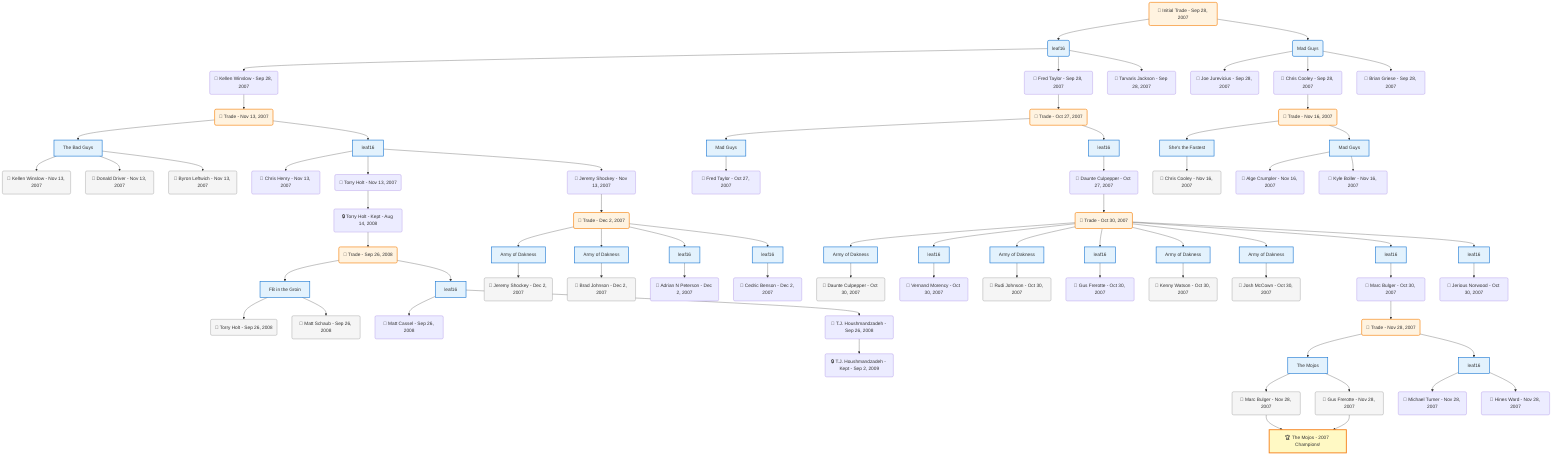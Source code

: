 flowchart TD

    TRADE_MAIN("🔄 Initial Trade - Sep 28, 2007")
    TEAM_1("leaf16")
    TEAM_2("Mad Guys")
    NODE_a6533d71-fd41-468f-8038-1a3b2087ef9a("🔄 Kellen Winslow - Sep 28, 2007")
    TRADE_9b5be223-65c6-4e67-81aa-bf74a216f43c_3("🔄 Trade - Nov 13, 2007")
    TEAM_b2220d1a-ff75-4622-9757-09978901110f_4["The Bad Guys"]
    NODE_f3a5def4-6718-4be8-a11d-371f311c5926("🔄 Kellen Winslow - Nov 13, 2007")
    NODE_4885f9a1-52d3-41d2-940f-3b414e516ab3("🔄 Donald Driver - Nov 13, 2007")
    NODE_344bf1c8-a132-42c1-a642-9bc57339b2ec("🔄 Byron Leftwich - Nov 13, 2007")
    TEAM_66fb98f4-89a7-45f9-893a-b41d71e6249d_5["leaf16"]
    NODE_d3dd2fbf-71c8-477f-839b-3d01fb245397("🔄 Chris Henry - Nov 13, 2007")
    NODE_3542e431-85da-4579-9b46-46cf55164a3b("🔄 Torry Holt - Nov 13, 2007")
    NODE_ae552024-56ca-4748-93cd-47818a8212a1("🔒 Torry Holt - Kept - Aug 14, 2008")
    TRADE_2d9c9ca5-03fb-45d9-b75e-4b8e6390e233_6("🔄 Trade - Sep 26, 2008")
    TEAM_f483ecf1-cd17-4991-854b-e52dfc957b45_7["FB in the Groin"]
    NODE_3c4c1045-0f0e-476c-aa84-d71204a0019c("🔄 Torry Holt - Sep 26, 2008")
    NODE_80fe1479-fb68-49b5-9a77-a2f7643490f1("🔄 Matt Schaub - Sep 26, 2008")
    TEAM_66fb98f4-89a7-45f9-893a-b41d71e6249d_8["leaf16"]
    NODE_f6283f98-d4e0-4556-ba50-3b9c539e38a9("🔄 Matt Cassel - Sep 26, 2008")
    NODE_b4480c41-fd86-467f-a24b-fb59f08029b3("🔄 T.J. Houshmandzadeh - Sep 26, 2008")
    NODE_f4d0e011-bc28-4b46-b217-2e1028779dc1("🔒 T.J. Houshmandzadeh - Kept - Sep 2, 2009")
    NODE_27f63d9e-131c-4aaa-a89f-d906e366365e("🔄 Jeremy Shockey - Nov 13, 2007")
    TRADE_a8858d3e-5784-433d-a9c2-e70b9d3074fd_9("🔄 Trade - Dec 2, 2007")
    TEAM_40f7599b-e68f-4bf4-9553-bf7e10924635_10["Army of Dakness"]
    NODE_f0478f46-4cc2-4b3d-9c0b-64c510c19e50("🔄 Jeremy Shockey - Dec 2, 2007")
    TEAM_40f7599b-e68f-4bf4-9553-bf7e10924635_11["Army of Dakness"]
    NODE_54b224c4-8273-469b-8dcc-06171bff5694("🔄 Brad Johnson - Dec 2, 2007")
    TEAM_66fb98f4-89a7-45f9-893a-b41d71e6249d_12["leaf16"]
    NODE_5cfca515-e52a-465d-88b6-4665adffc2b2("🔄 Adrian N Peterson - Dec 2, 2007")
    TEAM_66fb98f4-89a7-45f9-893a-b41d71e6249d_13["leaf16"]
    NODE_c01021a8-364f-44ae-85ee-edb0b66a6f95("🔄 Cedric Benson - Dec 2, 2007")
    NODE_0ea5d6d6-cc77-41b5-9a83-4d474fea7709("🔄 Fred Taylor - Sep 28, 2007")
    TRADE_d82814c6-efe8-490e-b050-0827437467f5_14("🔄 Trade - Oct 27, 2007")
    TEAM_f5908944-6efd-40eb-af54-6c53004e0e2f_15["Mad Guys"]
    NODE_7c19adeb-a389-46dd-b0ce-fd57c985fe12("🔄 Fred Taylor - Oct 27, 2007")
    TEAM_66fb98f4-89a7-45f9-893a-b41d71e6249d_16["leaf16"]
    NODE_40344948-41af-46d8-aa96-162bd5375742("🔄 Daunte Culpepper - Oct 27, 2007")
    TRADE_3ba6d3f7-b32c-48fd-83d0-e6f958962ebd_17("🔄 Trade - Oct 30, 2007")
    TEAM_40f7599b-e68f-4bf4-9553-bf7e10924635_18["Army of Dakness"]
    NODE_e320ce44-623c-45ea-a7a0-b8375ec9e2a6("🔄 Daunte Culpepper - Oct 30, 2007")
    TEAM_66fb98f4-89a7-45f9-893a-b41d71e6249d_19["leaf16"]
    NODE_6b7d0d16-a554-4a66-9a7d-1f82dab81c94("🔄 Vernand Morency - Oct 30, 2007")
    TEAM_40f7599b-e68f-4bf4-9553-bf7e10924635_20["Army of Dakness"]
    NODE_cd588bba-9f3b-4982-97a9-21d8e659001a("🔄 Rudi Johnson - Oct 30, 2007")
    TEAM_66fb98f4-89a7-45f9-893a-b41d71e6249d_21["leaf16"]
    NODE_c3373911-6968-4da0-abca-74ddc96509db("🔄 Gus Frerotte - Oct 30, 2007")
    TEAM_40f7599b-e68f-4bf4-9553-bf7e10924635_22["Army of Dakness"]
    NODE_e6fb1caa-fd04-456c-a290-a9960e7af4db("🔄 Kenny Watson - Oct 30, 2007")
    TEAM_40f7599b-e68f-4bf4-9553-bf7e10924635_23["Army of Dakness"]
    NODE_a94b4337-5541-4f47-89a2-dfd3b60420ed("🔄 Josh McCown - Oct 30, 2007")
    TEAM_66fb98f4-89a7-45f9-893a-b41d71e6249d_24["leaf16"]
    NODE_3c7556b8-ad3f-4124-8e6a-e55611c550c6("🔄 Marc Bulger - Oct 30, 2007")
    TRADE_3a8d80a6-db8a-4d63-98e8-c495b5e26639_25("🔄 Trade - Nov 28, 2007")
    TEAM_bbe2d0ad-54cf-4c22-be82-b2a5f262a157_26["The Mojos"]
    NODE_4103b6d7-a28f-4a7d-8b6a-1ce4f5695239("🔄 Marc Bulger - Nov 28, 2007")
    CHAMP_bbe2d0ad-54cf-4c22-be82-b2a5f262a157_2007["🏆 The Mojos - 2007 Champions!"]
    NODE_420928ec-cddd-4579-b112-ce77f0f2fd56("🔄 Gus Frerotte - Nov 28, 2007")
    TEAM_66fb98f4-89a7-45f9-893a-b41d71e6249d_27["leaf16"]
    NODE_d8df4f38-ad56-4192-a87e-5ff6f2166d58("🔄 Michael Turner - Nov 28, 2007")
    NODE_91e372ce-59bc-47bb-9e88-cf79be62c936("🔄 Hines Ward - Nov 28, 2007")
    TEAM_66fb98f4-89a7-45f9-893a-b41d71e6249d_28["leaf16"]
    NODE_1975f832-ebf8-4e01-90a1-fe0025cce2cd("🔄 Jerious Norwood - Oct 30, 2007")
    NODE_dc31f765-b843-4d96-8595-60e30846c6e3("🔄 Joe Jurevicius - Sep 28, 2007")
    NODE_96784880-9392-4def-b707-64931900e130("🔄 Tarvaris Jackson - Sep 28, 2007")
    NODE_3e834071-e94a-4f99-83c7-b34551f6ceec("🔄 Chris Cooley - Sep 28, 2007")
    TRADE_f2af289f-bcd0-4cc3-b282-34caa5fbc5af_29("🔄 Trade - Nov 16, 2007")
    TEAM_4449259f-64af-44fd-9235-1facc0926234_30["She's the Fastest"]
    NODE_4905cfb4-f8bb-4be6-aac1-7a80e9744fc6("🔄 Chris Cooley - Nov 16, 2007")
    TEAM_f5908944-6efd-40eb-af54-6c53004e0e2f_31["Mad Guys"]
    NODE_2968b211-6807-4585-8ee9-1c2febd14e73("🔄 Alge Crumpler - Nov 16, 2007")
    NODE_6a83272e-31f3-4092-932d-b86963be4505("🔄 Kyle Boller - Nov 16, 2007")
    NODE_d7169586-9700-4945-8026-f47083e4aefd("🔄 Brian Griese - Sep 28, 2007")

    TRADE_MAIN --> TEAM_1
    TRADE_MAIN --> TEAM_2
    TEAM_1 --> NODE_a6533d71-fd41-468f-8038-1a3b2087ef9a
    NODE_a6533d71-fd41-468f-8038-1a3b2087ef9a --> TRADE_9b5be223-65c6-4e67-81aa-bf74a216f43c_3
    TRADE_9b5be223-65c6-4e67-81aa-bf74a216f43c_3 --> TEAM_b2220d1a-ff75-4622-9757-09978901110f_4
    TEAM_b2220d1a-ff75-4622-9757-09978901110f_4 --> NODE_f3a5def4-6718-4be8-a11d-371f311c5926
    TEAM_b2220d1a-ff75-4622-9757-09978901110f_4 --> NODE_4885f9a1-52d3-41d2-940f-3b414e516ab3
    TEAM_b2220d1a-ff75-4622-9757-09978901110f_4 --> NODE_344bf1c8-a132-42c1-a642-9bc57339b2ec
    TRADE_9b5be223-65c6-4e67-81aa-bf74a216f43c_3 --> TEAM_66fb98f4-89a7-45f9-893a-b41d71e6249d_5
    TEAM_66fb98f4-89a7-45f9-893a-b41d71e6249d_5 --> NODE_d3dd2fbf-71c8-477f-839b-3d01fb245397
    TEAM_66fb98f4-89a7-45f9-893a-b41d71e6249d_5 --> NODE_3542e431-85da-4579-9b46-46cf55164a3b
    NODE_3542e431-85da-4579-9b46-46cf55164a3b --> NODE_ae552024-56ca-4748-93cd-47818a8212a1
    NODE_ae552024-56ca-4748-93cd-47818a8212a1 --> TRADE_2d9c9ca5-03fb-45d9-b75e-4b8e6390e233_6
    TRADE_2d9c9ca5-03fb-45d9-b75e-4b8e6390e233_6 --> TEAM_f483ecf1-cd17-4991-854b-e52dfc957b45_7
    TEAM_f483ecf1-cd17-4991-854b-e52dfc957b45_7 --> NODE_3c4c1045-0f0e-476c-aa84-d71204a0019c
    TEAM_f483ecf1-cd17-4991-854b-e52dfc957b45_7 --> NODE_80fe1479-fb68-49b5-9a77-a2f7643490f1
    TRADE_2d9c9ca5-03fb-45d9-b75e-4b8e6390e233_6 --> TEAM_66fb98f4-89a7-45f9-893a-b41d71e6249d_8
    TEAM_66fb98f4-89a7-45f9-893a-b41d71e6249d_8 --> NODE_f6283f98-d4e0-4556-ba50-3b9c539e38a9
    TEAM_66fb98f4-89a7-45f9-893a-b41d71e6249d_8 --> NODE_b4480c41-fd86-467f-a24b-fb59f08029b3
    NODE_b4480c41-fd86-467f-a24b-fb59f08029b3 --> NODE_f4d0e011-bc28-4b46-b217-2e1028779dc1
    TEAM_66fb98f4-89a7-45f9-893a-b41d71e6249d_5 --> NODE_27f63d9e-131c-4aaa-a89f-d906e366365e
    NODE_27f63d9e-131c-4aaa-a89f-d906e366365e --> TRADE_a8858d3e-5784-433d-a9c2-e70b9d3074fd_9
    TRADE_a8858d3e-5784-433d-a9c2-e70b9d3074fd_9 --> TEAM_40f7599b-e68f-4bf4-9553-bf7e10924635_10
    TEAM_40f7599b-e68f-4bf4-9553-bf7e10924635_10 --> NODE_f0478f46-4cc2-4b3d-9c0b-64c510c19e50
    TRADE_a8858d3e-5784-433d-a9c2-e70b9d3074fd_9 --> TEAM_40f7599b-e68f-4bf4-9553-bf7e10924635_11
    TEAM_40f7599b-e68f-4bf4-9553-bf7e10924635_11 --> NODE_54b224c4-8273-469b-8dcc-06171bff5694
    TRADE_a8858d3e-5784-433d-a9c2-e70b9d3074fd_9 --> TEAM_66fb98f4-89a7-45f9-893a-b41d71e6249d_12
    TEAM_66fb98f4-89a7-45f9-893a-b41d71e6249d_12 --> NODE_5cfca515-e52a-465d-88b6-4665adffc2b2
    TRADE_a8858d3e-5784-433d-a9c2-e70b9d3074fd_9 --> TEAM_66fb98f4-89a7-45f9-893a-b41d71e6249d_13
    TEAM_66fb98f4-89a7-45f9-893a-b41d71e6249d_13 --> NODE_c01021a8-364f-44ae-85ee-edb0b66a6f95
    TEAM_1 --> NODE_0ea5d6d6-cc77-41b5-9a83-4d474fea7709
    NODE_0ea5d6d6-cc77-41b5-9a83-4d474fea7709 --> TRADE_d82814c6-efe8-490e-b050-0827437467f5_14
    TRADE_d82814c6-efe8-490e-b050-0827437467f5_14 --> TEAM_f5908944-6efd-40eb-af54-6c53004e0e2f_15
    TEAM_f5908944-6efd-40eb-af54-6c53004e0e2f_15 --> NODE_7c19adeb-a389-46dd-b0ce-fd57c985fe12
    TRADE_d82814c6-efe8-490e-b050-0827437467f5_14 --> TEAM_66fb98f4-89a7-45f9-893a-b41d71e6249d_16
    TEAM_66fb98f4-89a7-45f9-893a-b41d71e6249d_16 --> NODE_40344948-41af-46d8-aa96-162bd5375742
    NODE_40344948-41af-46d8-aa96-162bd5375742 --> TRADE_3ba6d3f7-b32c-48fd-83d0-e6f958962ebd_17
    TRADE_3ba6d3f7-b32c-48fd-83d0-e6f958962ebd_17 --> TEAM_40f7599b-e68f-4bf4-9553-bf7e10924635_18
    TEAM_40f7599b-e68f-4bf4-9553-bf7e10924635_18 --> NODE_e320ce44-623c-45ea-a7a0-b8375ec9e2a6
    TRADE_3ba6d3f7-b32c-48fd-83d0-e6f958962ebd_17 --> TEAM_66fb98f4-89a7-45f9-893a-b41d71e6249d_19
    TEAM_66fb98f4-89a7-45f9-893a-b41d71e6249d_19 --> NODE_6b7d0d16-a554-4a66-9a7d-1f82dab81c94
    TRADE_3ba6d3f7-b32c-48fd-83d0-e6f958962ebd_17 --> TEAM_40f7599b-e68f-4bf4-9553-bf7e10924635_20
    TEAM_40f7599b-e68f-4bf4-9553-bf7e10924635_20 --> NODE_cd588bba-9f3b-4982-97a9-21d8e659001a
    TRADE_3ba6d3f7-b32c-48fd-83d0-e6f958962ebd_17 --> TEAM_66fb98f4-89a7-45f9-893a-b41d71e6249d_21
    TEAM_66fb98f4-89a7-45f9-893a-b41d71e6249d_21 --> NODE_c3373911-6968-4da0-abca-74ddc96509db
    TRADE_3ba6d3f7-b32c-48fd-83d0-e6f958962ebd_17 --> TEAM_40f7599b-e68f-4bf4-9553-bf7e10924635_22
    TEAM_40f7599b-e68f-4bf4-9553-bf7e10924635_22 --> NODE_e6fb1caa-fd04-456c-a290-a9960e7af4db
    TRADE_3ba6d3f7-b32c-48fd-83d0-e6f958962ebd_17 --> TEAM_40f7599b-e68f-4bf4-9553-bf7e10924635_23
    TEAM_40f7599b-e68f-4bf4-9553-bf7e10924635_23 --> NODE_a94b4337-5541-4f47-89a2-dfd3b60420ed
    TRADE_3ba6d3f7-b32c-48fd-83d0-e6f958962ebd_17 --> TEAM_66fb98f4-89a7-45f9-893a-b41d71e6249d_24
    TEAM_66fb98f4-89a7-45f9-893a-b41d71e6249d_24 --> NODE_3c7556b8-ad3f-4124-8e6a-e55611c550c6
    NODE_3c7556b8-ad3f-4124-8e6a-e55611c550c6 --> TRADE_3a8d80a6-db8a-4d63-98e8-c495b5e26639_25
    TRADE_3a8d80a6-db8a-4d63-98e8-c495b5e26639_25 --> TEAM_bbe2d0ad-54cf-4c22-be82-b2a5f262a157_26
    TEAM_bbe2d0ad-54cf-4c22-be82-b2a5f262a157_26 --> NODE_4103b6d7-a28f-4a7d-8b6a-1ce4f5695239
    NODE_4103b6d7-a28f-4a7d-8b6a-1ce4f5695239 --> CHAMP_bbe2d0ad-54cf-4c22-be82-b2a5f262a157_2007
    TEAM_bbe2d0ad-54cf-4c22-be82-b2a5f262a157_26 --> NODE_420928ec-cddd-4579-b112-ce77f0f2fd56
    NODE_420928ec-cddd-4579-b112-ce77f0f2fd56 --> CHAMP_bbe2d0ad-54cf-4c22-be82-b2a5f262a157_2007
    TRADE_3a8d80a6-db8a-4d63-98e8-c495b5e26639_25 --> TEAM_66fb98f4-89a7-45f9-893a-b41d71e6249d_27
    TEAM_66fb98f4-89a7-45f9-893a-b41d71e6249d_27 --> NODE_d8df4f38-ad56-4192-a87e-5ff6f2166d58
    TEAM_66fb98f4-89a7-45f9-893a-b41d71e6249d_27 --> NODE_91e372ce-59bc-47bb-9e88-cf79be62c936
    TRADE_3ba6d3f7-b32c-48fd-83d0-e6f958962ebd_17 --> TEAM_66fb98f4-89a7-45f9-893a-b41d71e6249d_28
    TEAM_66fb98f4-89a7-45f9-893a-b41d71e6249d_28 --> NODE_1975f832-ebf8-4e01-90a1-fe0025cce2cd
    TEAM_2 --> NODE_dc31f765-b843-4d96-8595-60e30846c6e3
    TEAM_1 --> NODE_96784880-9392-4def-b707-64931900e130
    TEAM_2 --> NODE_3e834071-e94a-4f99-83c7-b34551f6ceec
    NODE_3e834071-e94a-4f99-83c7-b34551f6ceec --> TRADE_f2af289f-bcd0-4cc3-b282-34caa5fbc5af_29
    TRADE_f2af289f-bcd0-4cc3-b282-34caa5fbc5af_29 --> TEAM_4449259f-64af-44fd-9235-1facc0926234_30
    TEAM_4449259f-64af-44fd-9235-1facc0926234_30 --> NODE_4905cfb4-f8bb-4be6-aac1-7a80e9744fc6
    TRADE_f2af289f-bcd0-4cc3-b282-34caa5fbc5af_29 --> TEAM_f5908944-6efd-40eb-af54-6c53004e0e2f_31
    TEAM_f5908944-6efd-40eb-af54-6c53004e0e2f_31 --> NODE_2968b211-6807-4585-8ee9-1c2febd14e73
    TEAM_f5908944-6efd-40eb-af54-6c53004e0e2f_31 --> NODE_6a83272e-31f3-4092-932d-b86963be4505
    TEAM_2 --> NODE_d7169586-9700-4945-8026-f47083e4aefd

    %% Node styling
    classDef teamNode fill:#e3f2fd,stroke:#1976d2,stroke-width:2px
    classDef tradeNode fill:#fff3e0,stroke:#f57c00,stroke-width:2px
    classDef playerNode fill:#f3e5f5,stroke:#7b1fa2,stroke-width:1px
    classDef nonRootPlayerNode fill:#f5f5f5,stroke:#757575,stroke-width:1px
    classDef endNode fill:#ffebee,stroke:#c62828,stroke-width:2px
    classDef waiverNode fill:#e8f5e8,stroke:#388e3c,stroke-width:2px
    classDef championshipNode fill:#fff9c4,stroke:#f57f17,stroke-width:3px

    class TEAM_1,TEAM_2,TEAM_b2220d1a-ff75-4622-9757-09978901110f_4,TEAM_66fb98f4-89a7-45f9-893a-b41d71e6249d_5,TEAM_f483ecf1-cd17-4991-854b-e52dfc957b45_7,TEAM_66fb98f4-89a7-45f9-893a-b41d71e6249d_8,TEAM_40f7599b-e68f-4bf4-9553-bf7e10924635_10,TEAM_40f7599b-e68f-4bf4-9553-bf7e10924635_11,TEAM_66fb98f4-89a7-45f9-893a-b41d71e6249d_12,TEAM_66fb98f4-89a7-45f9-893a-b41d71e6249d_13,TEAM_f5908944-6efd-40eb-af54-6c53004e0e2f_15,TEAM_66fb98f4-89a7-45f9-893a-b41d71e6249d_16,TEAM_40f7599b-e68f-4bf4-9553-bf7e10924635_18,TEAM_66fb98f4-89a7-45f9-893a-b41d71e6249d_19,TEAM_40f7599b-e68f-4bf4-9553-bf7e10924635_20,TEAM_66fb98f4-89a7-45f9-893a-b41d71e6249d_21,TEAM_40f7599b-e68f-4bf4-9553-bf7e10924635_22,TEAM_40f7599b-e68f-4bf4-9553-bf7e10924635_23,TEAM_66fb98f4-89a7-45f9-893a-b41d71e6249d_24,TEAM_bbe2d0ad-54cf-4c22-be82-b2a5f262a157_26,TEAM_66fb98f4-89a7-45f9-893a-b41d71e6249d_27,TEAM_66fb98f4-89a7-45f9-893a-b41d71e6249d_28,TEAM_4449259f-64af-44fd-9235-1facc0926234_30,TEAM_f5908944-6efd-40eb-af54-6c53004e0e2f_31 teamNode
    class CHAMP_bbe2d0ad-54cf-4c22-be82-b2a5f262a157_2007 championshipNode
    class NODE_f3a5def4-6718-4be8-a11d-371f311c5926,NODE_4885f9a1-52d3-41d2-940f-3b414e516ab3,NODE_344bf1c8-a132-42c1-a642-9bc57339b2ec,NODE_3c4c1045-0f0e-476c-aa84-d71204a0019c,NODE_80fe1479-fb68-49b5-9a77-a2f7643490f1,NODE_f0478f46-4cc2-4b3d-9c0b-64c510c19e50,NODE_54b224c4-8273-469b-8dcc-06171bff5694,NODE_e320ce44-623c-45ea-a7a0-b8375ec9e2a6,NODE_cd588bba-9f3b-4982-97a9-21d8e659001a,NODE_e6fb1caa-fd04-456c-a290-a9960e7af4db,NODE_a94b4337-5541-4f47-89a2-dfd3b60420ed,NODE_4103b6d7-a28f-4a7d-8b6a-1ce4f5695239,NODE_420928ec-cddd-4579-b112-ce77f0f2fd56,NODE_4905cfb4-f8bb-4be6-aac1-7a80e9744fc6 nonRootPlayerNode
    class TRADE_MAIN,TRADE_9b5be223-65c6-4e67-81aa-bf74a216f43c_3,TRADE_2d9c9ca5-03fb-45d9-b75e-4b8e6390e233_6,TRADE_a8858d3e-5784-433d-a9c2-e70b9d3074fd_9,TRADE_d82814c6-efe8-490e-b050-0827437467f5_14,TRADE_3ba6d3f7-b32c-48fd-83d0-e6f958962ebd_17,TRADE_3a8d80a6-db8a-4d63-98e8-c495b5e26639_25,TRADE_f2af289f-bcd0-4cc3-b282-34caa5fbc5af_29 tradeNode